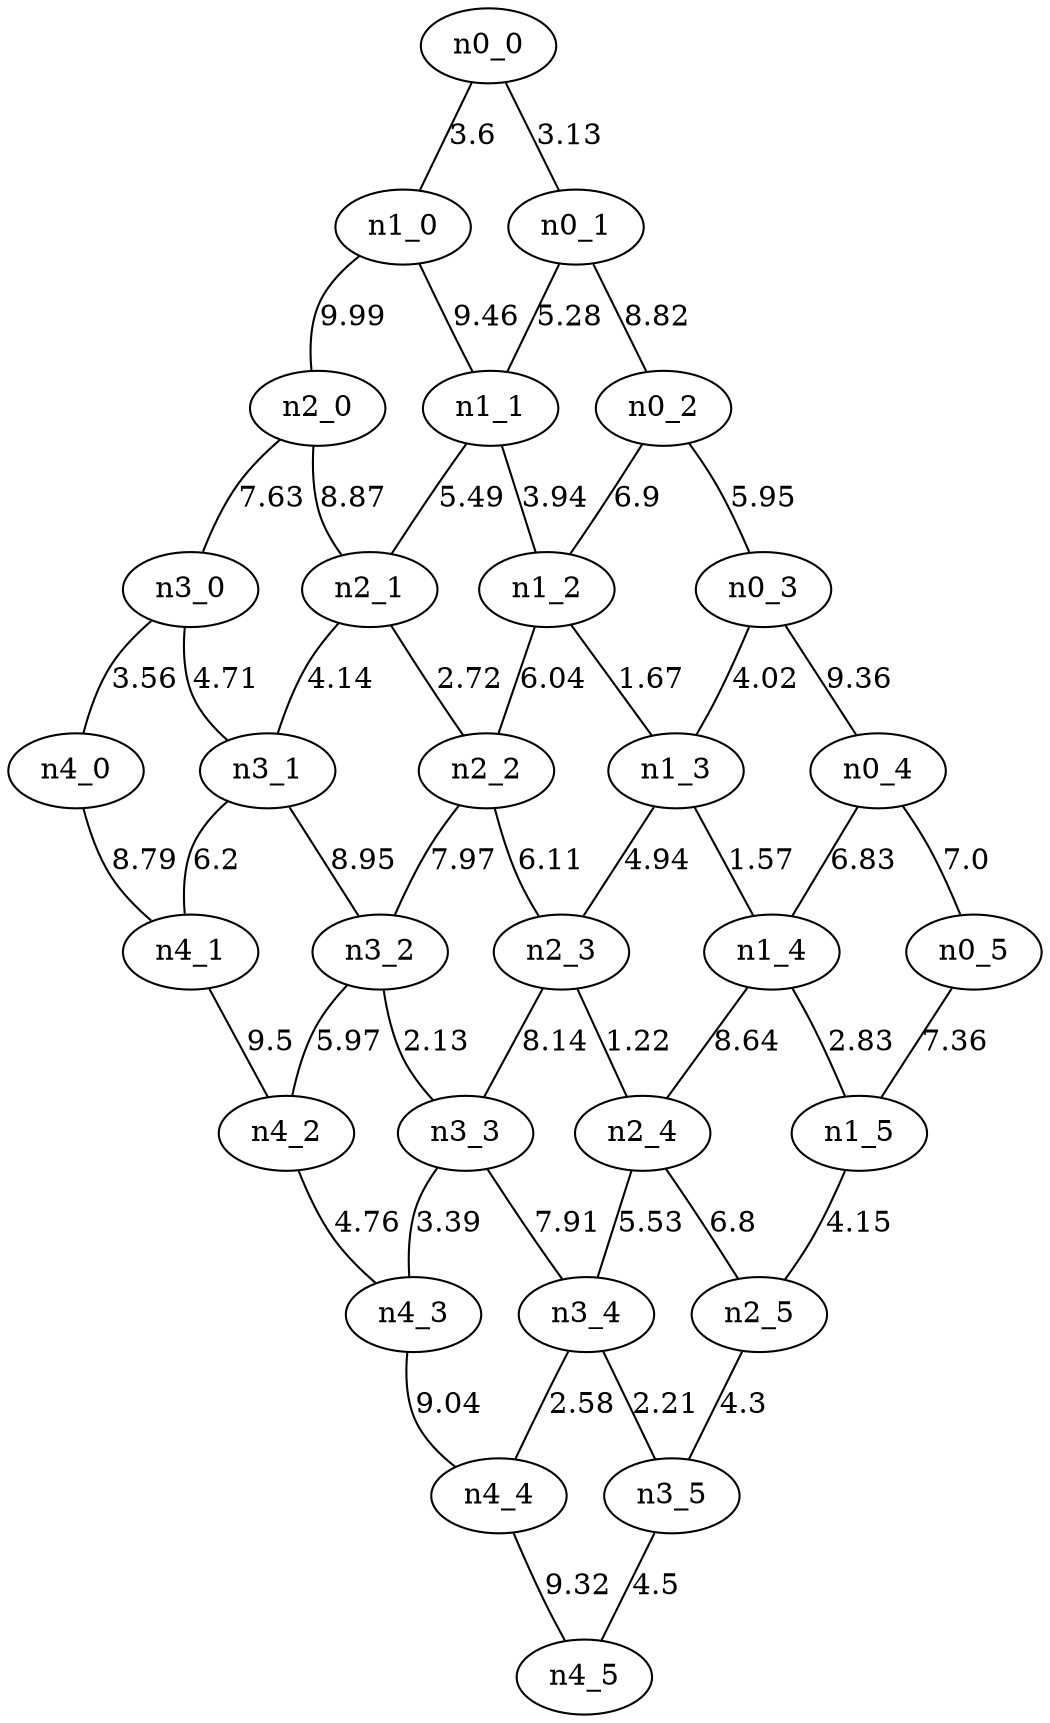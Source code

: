 graph G {
"n1_0";
"n0_0";
"n4_3";
"n3_1";
"n1_4";
"n0_2";
"n2_0";
"n4_2";
"n3_3";
"n3_4";
"n0_1";
"n1_3";
"n2_3";
"n2_2";
"n2_4";
"n1_2";
"n0_5";
"n3_2";
"n1_5";
"n0_3";
"n2_1";
"n4_4";
"n4_0";
"n4_5";
"n3_5";
"n3_0";
"n2_5";
"n0_4";
"n4_1";
"n1_1";
    "n4_3" -- "n4_4"[label="9.04", len="9.04"];
    "n1_0" -- "n1_1"[label="9.46", len="9.46"];
    "n0_2" -- "n0_3"[label="5.95", len="5.95"];
    "n3_0" -- "n4_0"[label="3.56", len="3.56"];
    "n3_4" -- "n4_4"[label="2.58", len="2.58"];
    "n3_3" -- "n3_4"[label="7.91", len="7.91"];
    "n0_1" -- "n1_1"[label="5.28", len="5.28"];
    "n1_4" -- "n2_4"[label="8.64", len="8.64"];
    "n0_2" -- "n1_2"[label="6.9", len="6.9"];
    "n0_4" -- "n0_5"[label="7.0", len="7.0"];
    "n0_4" -- "n1_4"[label="6.83", len="6.83"];
    "n0_0" -- "n1_0"[label="3.6", len="3.6"];
    "n1_5" -- "n2_5"[label="4.15", len="4.15"];
    "n2_2" -- "n3_2"[label="7.97", len="7.97"];
    "n2_2" -- "n2_3"[label="6.11", len="6.11"];
    "n2_3" -- "n3_3"[label="8.14", len="8.14"];
    "n1_3" -- "n2_3"[label="4.94", len="4.94"];
    "n3_2" -- "n3_3"[label="2.13", len="2.13"];
    "n2_0" -- "n3_0"[label="7.63", len="7.63"];
    "n2_1" -- "n3_1"[label="4.14", len="4.14"];
    "n2_5" -- "n3_5"[label="4.3", len="4.3"];
    "n4_4" -- "n4_5"[label="9.32", len="9.32"];
    "n0_3" -- "n1_3"[label="4.02", len="4.02"];
    "n3_4" -- "n3_5"[label="2.21", len="2.21"];
    "n4_2" -- "n4_3"[label="4.76", len="4.76"];
    "n3_3" -- "n4_3"[label="3.39", len="3.39"];
    "n1_1" -- "n2_1"[label="5.49", len="5.49"];
    "n0_0" -- "n0_1"[label="3.13", len="3.13"];
    "n3_5" -- "n4_5"[label="4.5", len="4.5"];
    "n2_3" -- "n2_4"[label="1.22", len="1.22"];
    "n1_4" -- "n1_5"[label="2.83", len="2.83"];
    "n1_1" -- "n1_2"[label="3.94", len="3.94"];
    "n1_2" -- "n1_3"[label="1.67", len="1.67"];
    "n0_1" -- "n0_2"[label="8.82", len="8.82"];
    "n4_0" -- "n4_1"[label="8.79", len="8.79"];
    "n4_1" -- "n4_2"[label="9.5", len="9.5"];
    "n1_3" -- "n1_4"[label="1.57", len="1.57"];
    "n1_0" -- "n2_0"[label="9.99", len="9.99"];
    "n2_0" -- "n2_1"[label="8.87", len="8.87"];
    "n2_1" -- "n2_2"[label="2.72", len="2.72"];
    "n3_2" -- "n4_2"[label="5.97", len="5.97"];
    "n2_4" -- "n2_5"[label="6.8", len="6.8"];
    "n3_1" -- "n3_2"[label="8.95", len="8.95"];
    "n2_4" -- "n3_4"[label="5.53", len="5.53"];
    "n3_0" -- "n3_1"[label="4.71", len="4.71"];
    "n0_5" -- "n1_5"[label="7.36", len="7.36"];
    "n3_1" -- "n4_1"[label="6.2", len="6.2"];
    "n1_2" -- "n2_2"[label="6.04", len="6.04"];
    "n0_3" -- "n0_4"[label="9.36", len="9.36"];
}
